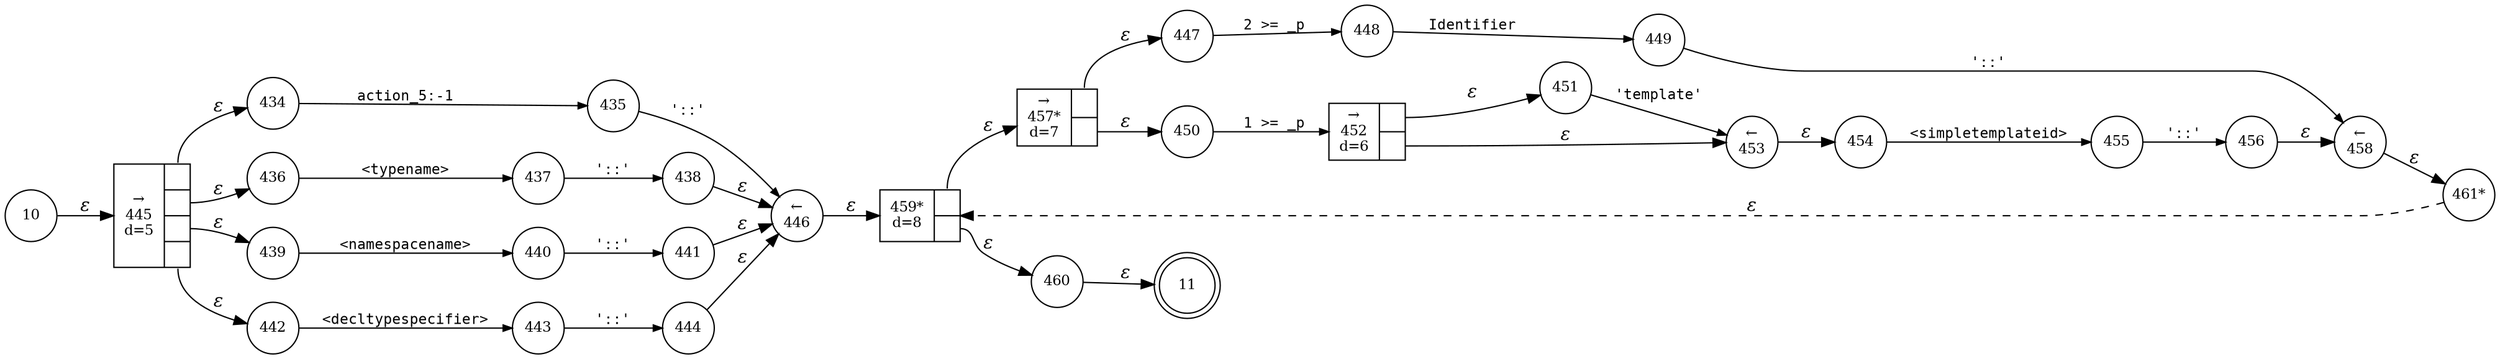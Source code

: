 digraph ATN {
rankdir=LR;
s11[fontsize=11, label="11", shape=doublecircle, fixedsize=true, width=.6];
s448[fontsize=11,label="448", shape=circle, fixedsize=true, width=.55, peripheries=1];
s449[fontsize=11,label="449", shape=circle, fixedsize=true, width=.55, peripheries=1];
s450[fontsize=11,label="450", shape=circle, fixedsize=true, width=.55, peripheries=1];
s451[fontsize=11,label="451", shape=circle, fixedsize=true, width=.55, peripheries=1];
s452[fontsize=11,label="{&rarr;\n452\nd=6|{<p0>|<p1>}}", shape=record, fixedsize=false, peripheries=1];
s453[fontsize=11,label="&larr;\n453", shape=circle, fixedsize=true, width=.55, peripheries=1];
s454[fontsize=11,label="454", shape=circle, fixedsize=true, width=.55, peripheries=1];
s455[fontsize=11,label="455", shape=circle, fixedsize=true, width=.55, peripheries=1];
s456[fontsize=11,label="456", shape=circle, fixedsize=true, width=.55, peripheries=1];
s457[fontsize=11,label="{&rarr;\n457*\nd=7|{<p0>|<p1>}}", shape=record, fixedsize=false, peripheries=1];
s10[fontsize=11,label="10", shape=circle, fixedsize=true, width=.55, peripheries=1];
s458[fontsize=11,label="&larr;\n458", shape=circle, fixedsize=true, width=.55, peripheries=1];
s459[fontsize=11,label="{459*\nd=8|{<p0>|<p1>}}", shape=record, fixedsize=false, peripheries=1];
s460[fontsize=11,label="460", shape=circle, fixedsize=true, width=.55, peripheries=1];
s461[fontsize=11,label="461*", shape=circle, fixedsize=true, width=.55, peripheries=1];
s434[fontsize=11,label="434", shape=circle, fixedsize=true, width=.55, peripheries=1];
s435[fontsize=11,label="435", shape=circle, fixedsize=true, width=.55, peripheries=1];
s436[fontsize=11,label="436", shape=circle, fixedsize=true, width=.55, peripheries=1];
s437[fontsize=11,label="437", shape=circle, fixedsize=true, width=.55, peripheries=1];
s438[fontsize=11,label="438", shape=circle, fixedsize=true, width=.55, peripheries=1];
s439[fontsize=11,label="439", shape=circle, fixedsize=true, width=.55, peripheries=1];
s440[fontsize=11,label="440", shape=circle, fixedsize=true, width=.55, peripheries=1];
s441[fontsize=11,label="441", shape=circle, fixedsize=true, width=.55, peripheries=1];
s442[fontsize=11,label="442", shape=circle, fixedsize=true, width=.55, peripheries=1];
s443[fontsize=11,label="443", shape=circle, fixedsize=true, width=.55, peripheries=1];
s444[fontsize=11,label="444", shape=circle, fixedsize=true, width=.55, peripheries=1];
s445[fontsize=11,label="{&rarr;\n445\nd=5|{<p0>|<p1>|<p2>|<p3>}}", shape=record, fixedsize=false, peripheries=1];
s446[fontsize=11,label="&larr;\n446", shape=circle, fixedsize=true, width=.55, peripheries=1];
s447[fontsize=11,label="447", shape=circle, fixedsize=true, width=.55, peripheries=1];
s10 -> s445 [fontname="Times-Italic", label="&epsilon;"];
s445:p0 -> s434 [fontname="Times-Italic", label="&epsilon;"];
s445:p1 -> s436 [fontname="Times-Italic", label="&epsilon;"];
s445:p2 -> s439 [fontname="Times-Italic", label="&epsilon;"];
s445:p3 -> s442 [fontname="Times-Italic", label="&epsilon;"];
s434 -> s435 [fontsize=11, fontname="Courier", arrowsize=.7, label = "action_5:-1", arrowhead = normal];
s436 -> s437 [fontsize=11, fontname="Courier", arrowsize=.7, label = "<typename>", arrowhead = normal];
s439 -> s440 [fontsize=11, fontname="Courier", arrowsize=.7, label = "<namespacename>", arrowhead = normal];
s442 -> s443 [fontsize=11, fontname="Courier", arrowsize=.7, label = "<decltypespecifier>", arrowhead = normal];
s435 -> s446 [fontsize=11, fontname="Courier", arrowsize=.7, label = "'::'", arrowhead = normal];
s437 -> s438 [fontsize=11, fontname="Courier", arrowsize=.7, label = "'::'", arrowhead = normal];
s440 -> s441 [fontsize=11, fontname="Courier", arrowsize=.7, label = "'::'", arrowhead = normal];
s443 -> s444 [fontsize=11, fontname="Courier", arrowsize=.7, label = "'::'", arrowhead = normal];
s446 -> s459 [fontname="Times-Italic", label="&epsilon;"];
s438 -> s446 [fontname="Times-Italic", label="&epsilon;"];
s441 -> s446 [fontname="Times-Italic", label="&epsilon;"];
s444 -> s446 [fontname="Times-Italic", label="&epsilon;"];
s459:p0 -> s457 [fontname="Times-Italic", label="&epsilon;"];
s459:p1 -> s460 [fontname="Times-Italic", label="&epsilon;"];
s457:p0 -> s447 [fontname="Times-Italic", label="&epsilon;"];
s457:p1 -> s450 [fontname="Times-Italic", label="&epsilon;"];
s460 -> s11 [fontname="Times-Italic", label="&epsilon;"];
s447 -> s448 [fontsize=11, fontname="Courier", arrowsize=.7, label = "2 >= _p", arrowhead = normal];
s450 -> s452 [fontsize=11, fontname="Courier", arrowsize=.7, label = "1 >= _p", arrowhead = normal];
s448 -> s449 [fontsize=11, fontname="Courier", arrowsize=.7, label = "Identifier", arrowhead = normal];
s452:p0 -> s451 [fontname="Times-Italic", label="&epsilon;"];
s452:p1 -> s453 [fontname="Times-Italic", label="&epsilon;"];
s449 -> s458 [fontsize=11, fontname="Courier", arrowsize=.7, label = "'::'", arrowhead = normal];
s451 -> s453 [fontsize=11, fontname="Courier", arrowsize=.7, label = "'template'", arrowhead = normal];
s453 -> s454 [fontname="Times-Italic", label="&epsilon;"];
s458 -> s461 [fontname="Times-Italic", label="&epsilon;"];
s454 -> s455 [fontsize=11, fontname="Courier", arrowsize=.7, label = "<simpletemplateid>", arrowhead = normal];
s461 -> s459 [fontname="Times-Italic", label="&epsilon;", style="dashed"];
s455 -> s456 [fontsize=11, fontname="Courier", arrowsize=.7, label = "'::'", arrowhead = normal];
s456 -> s458 [fontname="Times-Italic", label="&epsilon;"];
}